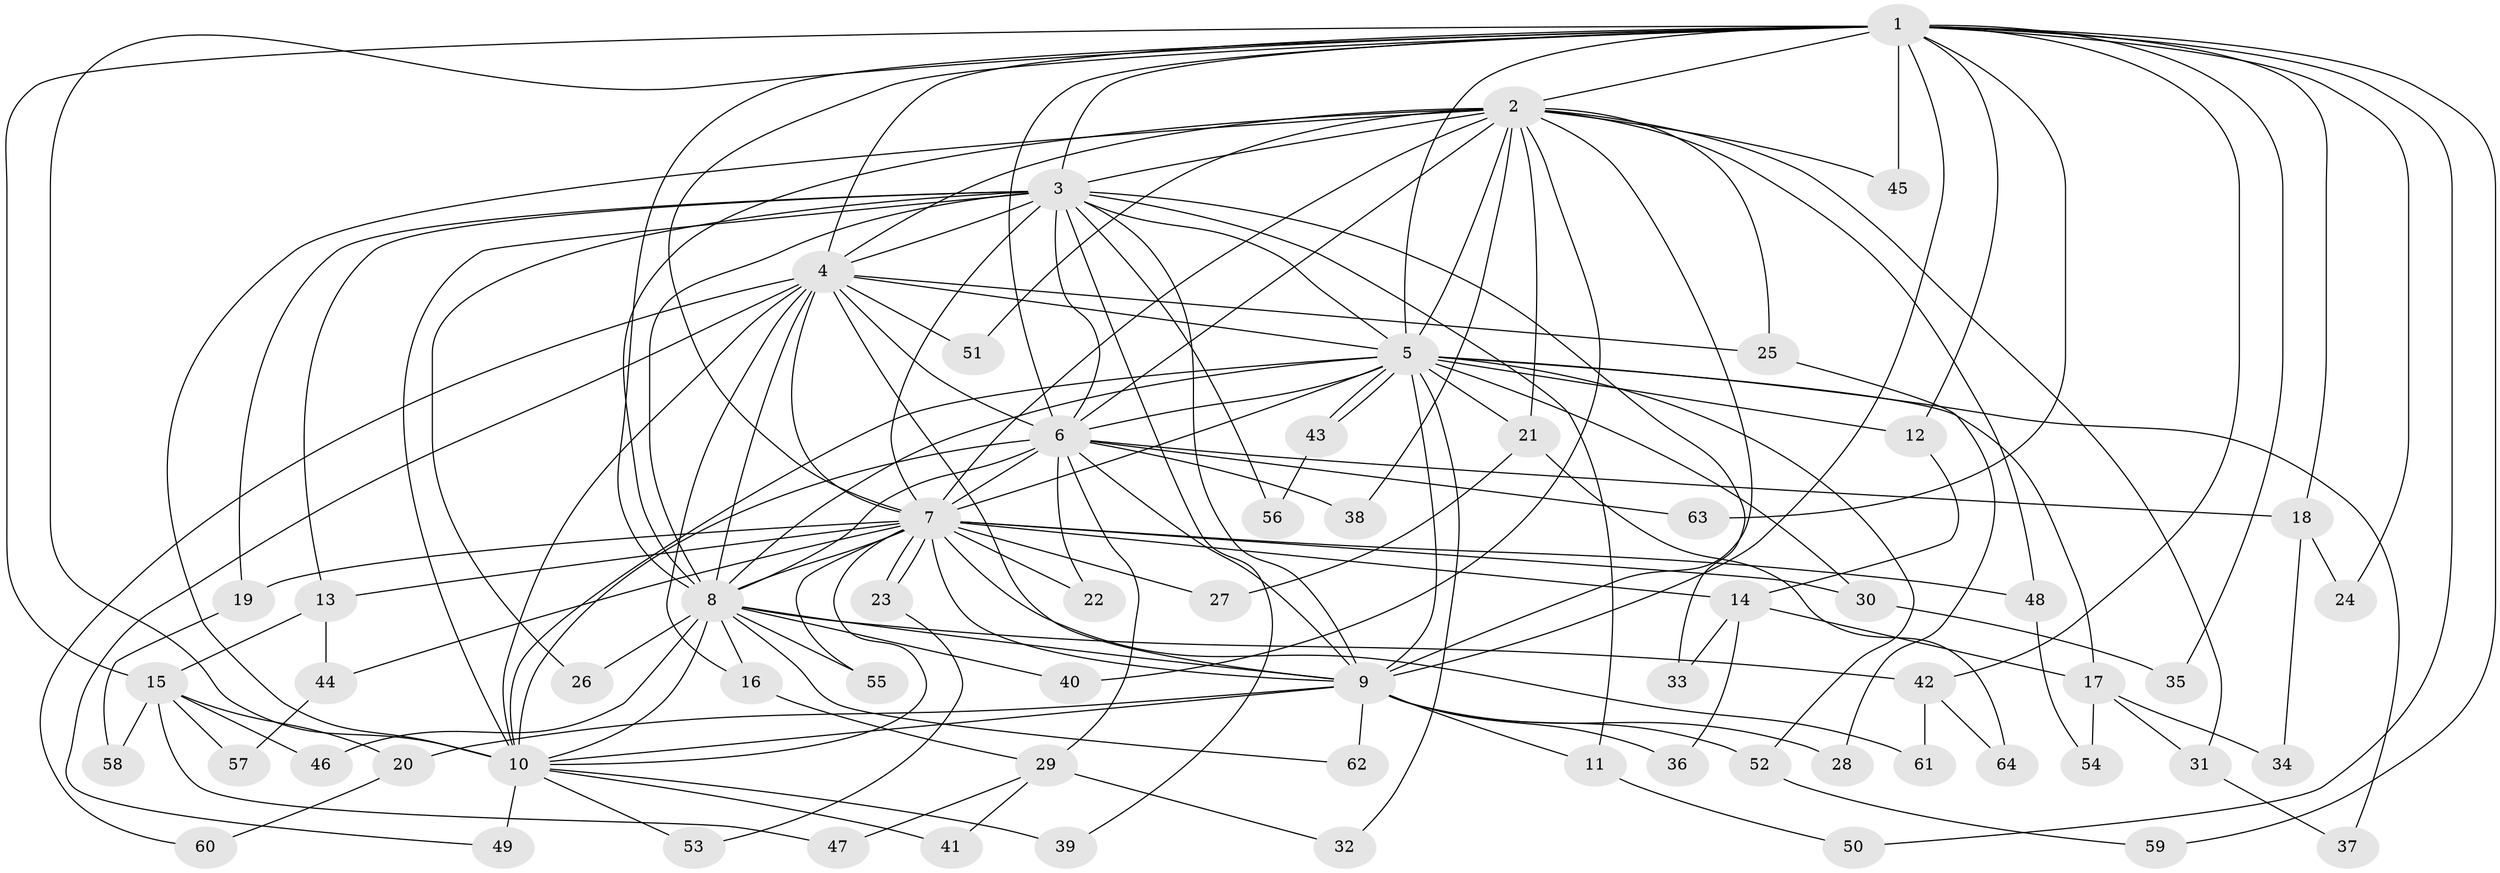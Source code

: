 // coarse degree distribution, {16: 0.022222222222222223, 15: 0.044444444444444446, 11: 0.022222222222222223, 17: 0.022222222222222223, 12: 0.022222222222222223, 22: 0.022222222222222223, 14: 0.044444444444444446, 3: 0.26666666666666666, 8: 0.022222222222222223, 7: 0.022222222222222223, 4: 0.044444444444444446, 2: 0.4222222222222222, 5: 0.022222222222222223}
// Generated by graph-tools (version 1.1) at 2025/41/03/06/25 10:41:37]
// undirected, 64 vertices, 153 edges
graph export_dot {
graph [start="1"]
  node [color=gray90,style=filled];
  1;
  2;
  3;
  4;
  5;
  6;
  7;
  8;
  9;
  10;
  11;
  12;
  13;
  14;
  15;
  16;
  17;
  18;
  19;
  20;
  21;
  22;
  23;
  24;
  25;
  26;
  27;
  28;
  29;
  30;
  31;
  32;
  33;
  34;
  35;
  36;
  37;
  38;
  39;
  40;
  41;
  42;
  43;
  44;
  45;
  46;
  47;
  48;
  49;
  50;
  51;
  52;
  53;
  54;
  55;
  56;
  57;
  58;
  59;
  60;
  61;
  62;
  63;
  64;
  1 -- 2;
  1 -- 3;
  1 -- 4;
  1 -- 5;
  1 -- 6;
  1 -- 7;
  1 -- 8;
  1 -- 9;
  1 -- 10;
  1 -- 12;
  1 -- 15;
  1 -- 18;
  1 -- 24;
  1 -- 35;
  1 -- 42;
  1 -- 45;
  1 -- 50;
  1 -- 59;
  1 -- 63;
  2 -- 3;
  2 -- 4;
  2 -- 5;
  2 -- 6;
  2 -- 7;
  2 -- 8;
  2 -- 9;
  2 -- 10;
  2 -- 21;
  2 -- 25;
  2 -- 31;
  2 -- 38;
  2 -- 40;
  2 -- 45;
  2 -- 48;
  2 -- 51;
  3 -- 4;
  3 -- 5;
  3 -- 6;
  3 -- 7;
  3 -- 8;
  3 -- 9;
  3 -- 10;
  3 -- 11;
  3 -- 13;
  3 -- 19;
  3 -- 26;
  3 -- 33;
  3 -- 39;
  3 -- 56;
  4 -- 5;
  4 -- 6;
  4 -- 7;
  4 -- 8;
  4 -- 9;
  4 -- 10;
  4 -- 16;
  4 -- 25;
  4 -- 49;
  4 -- 51;
  4 -- 60;
  5 -- 6;
  5 -- 7;
  5 -- 8;
  5 -- 9;
  5 -- 10;
  5 -- 12;
  5 -- 17;
  5 -- 21;
  5 -- 30;
  5 -- 32;
  5 -- 37;
  5 -- 43;
  5 -- 43;
  5 -- 52;
  6 -- 7;
  6 -- 8;
  6 -- 9;
  6 -- 10;
  6 -- 18;
  6 -- 22;
  6 -- 29;
  6 -- 38;
  6 -- 63;
  7 -- 8;
  7 -- 9;
  7 -- 10;
  7 -- 13;
  7 -- 14;
  7 -- 19;
  7 -- 22;
  7 -- 23;
  7 -- 23;
  7 -- 27;
  7 -- 30;
  7 -- 44;
  7 -- 48;
  7 -- 55;
  7 -- 61;
  8 -- 9;
  8 -- 10;
  8 -- 16;
  8 -- 26;
  8 -- 40;
  8 -- 42;
  8 -- 46;
  8 -- 55;
  8 -- 62;
  9 -- 10;
  9 -- 11;
  9 -- 20;
  9 -- 28;
  9 -- 36;
  9 -- 52;
  9 -- 62;
  10 -- 39;
  10 -- 41;
  10 -- 49;
  10 -- 53;
  11 -- 50;
  12 -- 14;
  13 -- 15;
  13 -- 44;
  14 -- 17;
  14 -- 33;
  14 -- 36;
  15 -- 20;
  15 -- 46;
  15 -- 47;
  15 -- 57;
  15 -- 58;
  16 -- 29;
  17 -- 31;
  17 -- 34;
  17 -- 54;
  18 -- 24;
  18 -- 34;
  19 -- 58;
  20 -- 60;
  21 -- 27;
  21 -- 64;
  23 -- 53;
  25 -- 28;
  29 -- 32;
  29 -- 41;
  29 -- 47;
  30 -- 35;
  31 -- 37;
  42 -- 61;
  42 -- 64;
  43 -- 56;
  44 -- 57;
  48 -- 54;
  52 -- 59;
}
